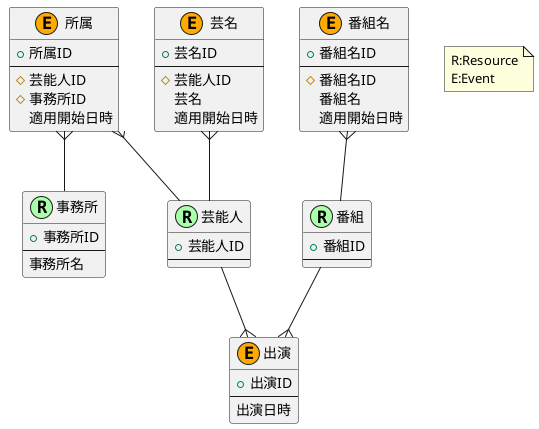 @startuml

!define RESOURCE #AAFFAA
!define EVENT #FFAA00

note as N1
R:Resource
E:Event
end note

/'
# 課題5

レギュラー出演している芸能人を局内で管理するシステムを設計するにあたって、以下の要件にもとづいてデータモデル設計をしたい。

- ある番組でレギュラー出演している芸能人のデータを管理したい
- 芸能人の名前は期間によって変わる
- 芸能人の所属事務所も期間によって変わる
- 番組名も期間によって変わる
- 期間によって変わる番組名、芸能人自体は同じものとみなし、ある時点でレギュラー出演している芸能人を、そのときの名前、そのときの所属事務所で把握したい
'/

entity "芸能人" as entertainer <<R,RESOURCE>> {
  + 芸能人ID
  --
}

entity "番組" as program <<R,RESOURCE>> {
  + 番組ID
  --
}

entity "事務所" as affiliation_office <<R,RESOURCE>> {
  + 事務所ID
  --
  事務所名
}

entity "所属" as affiliation <<E,EVENT>> {
  + 所属ID
  --
  # 芸能人ID
  # 事務所ID
  適用開始日時
}

entity "芸名" as stage_name <<E,EVENT>> {
  + 芸名ID
  --
  # 芸能人ID
  芸名
  適用開始日時
}

entity "番組名" as program_name <<E,EVENT>> {
  + 番組名ID
  --
  # 番組名ID
  番組名
  適用開始日時
}

entity "出演" as appear_tv <<E,EVENT>> {
  + 出演ID
  --
  出演日時
}

entertainer-u-{stage_name
program-u-{program_name
entertainer-d-{appear_tv
program-d-{appear_tv
affiliation_office-u-{affiliation
entertainer-u-{affiliation

@enduml
